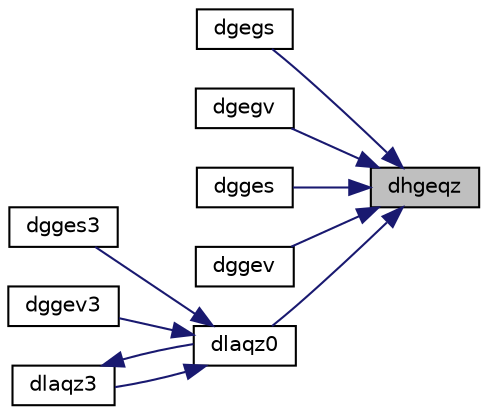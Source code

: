 digraph "dhgeqz"
{
 // LATEX_PDF_SIZE
  edge [fontname="Helvetica",fontsize="10",labelfontname="Helvetica",labelfontsize="10"];
  node [fontname="Helvetica",fontsize="10",shape=record];
  rankdir="RL";
  Node1 [label="dhgeqz",height=0.2,width=0.4,color="black", fillcolor="grey75", style="filled", fontcolor="black",tooltip="DHGEQZ"];
  Node1 -> Node2 [dir="back",color="midnightblue",fontsize="10",style="solid",fontname="Helvetica"];
  Node2 [label="dgegs",height=0.2,width=0.4,color="black", fillcolor="white", style="filled",URL="$dgegs_8f.html#af64f56e7012093f95cd35f59271b85bf",tooltip="DGEGS computes the eigenvalues, real Schur form, and, optionally, the left and/or right Schur vectors..."];
  Node1 -> Node3 [dir="back",color="midnightblue",fontsize="10",style="solid",fontname="Helvetica"];
  Node3 [label="dgegv",height=0.2,width=0.4,color="black", fillcolor="white", style="filled",URL="$dgegv_8f.html#a4a909655349307569c2a11e703a7ac08",tooltip="DGEGV computes the eigenvalues and, optionally, the left and/or right eigenvectors of a real matrix p..."];
  Node1 -> Node4 [dir="back",color="midnightblue",fontsize="10",style="solid",fontname="Helvetica"];
  Node4 [label="dgges",height=0.2,width=0.4,color="black", fillcolor="white", style="filled",URL="$dgges_8f.html#a8637d4b822e19d10327ddcb4235dc08e",tooltip="DGGES computes the eigenvalues, the Schur form, and, optionally, the matrix of Schur vectors for GE m..."];
  Node1 -> Node5 [dir="back",color="midnightblue",fontsize="10",style="solid",fontname="Helvetica"];
  Node5 [label="dggev",height=0.2,width=0.4,color="black", fillcolor="white", style="filled",URL="$dggev_8f.html#a4f59e87e670a755b41cbdd7e97f36bea",tooltip="DGGEV computes the eigenvalues and, optionally, the left and/or right eigenvectors for GE matrices"];
  Node1 -> Node6 [dir="back",color="midnightblue",fontsize="10",style="solid",fontname="Helvetica"];
  Node6 [label="dlaqz0",height=0.2,width=0.4,color="black", fillcolor="white", style="filled",URL="$dlaqz0_8f.html#a64ae394c770b6fbb30c1d6d6727d003c",tooltip="DLAQZ0"];
  Node6 -> Node7 [dir="back",color="midnightblue",fontsize="10",style="solid",fontname="Helvetica"];
  Node7 [label="dgges3",height=0.2,width=0.4,color="black", fillcolor="white", style="filled",URL="$dgges3_8f.html#a3903b5dcbc186bcc5b2db0604331dbb6",tooltip="DGGES3 computes the eigenvalues, the Schur form, and, optionally, the matrix of Schur vectors for GE ..."];
  Node6 -> Node8 [dir="back",color="midnightblue",fontsize="10",style="solid",fontname="Helvetica"];
  Node8 [label="dggev3",height=0.2,width=0.4,color="black", fillcolor="white", style="filled",URL="$dggev3_8f.html#a28d81b96083b18aa21c47e2e6ff59e5a",tooltip="DGGEV3 computes the eigenvalues and, optionally, the left and/or right eigenvectors for GE matrices (..."];
  Node6 -> Node9 [dir="back",color="midnightblue",fontsize="10",style="solid",fontname="Helvetica"];
  Node9 [label="dlaqz3",height=0.2,width=0.4,color="black", fillcolor="white", style="filled",URL="$dlaqz3_8f.html#a9214b3b765a89d0b3fd6a08b6ec56d0f",tooltip="DLAQZ3"];
  Node9 -> Node6 [dir="back",color="midnightblue",fontsize="10",style="solid",fontname="Helvetica"];
}
